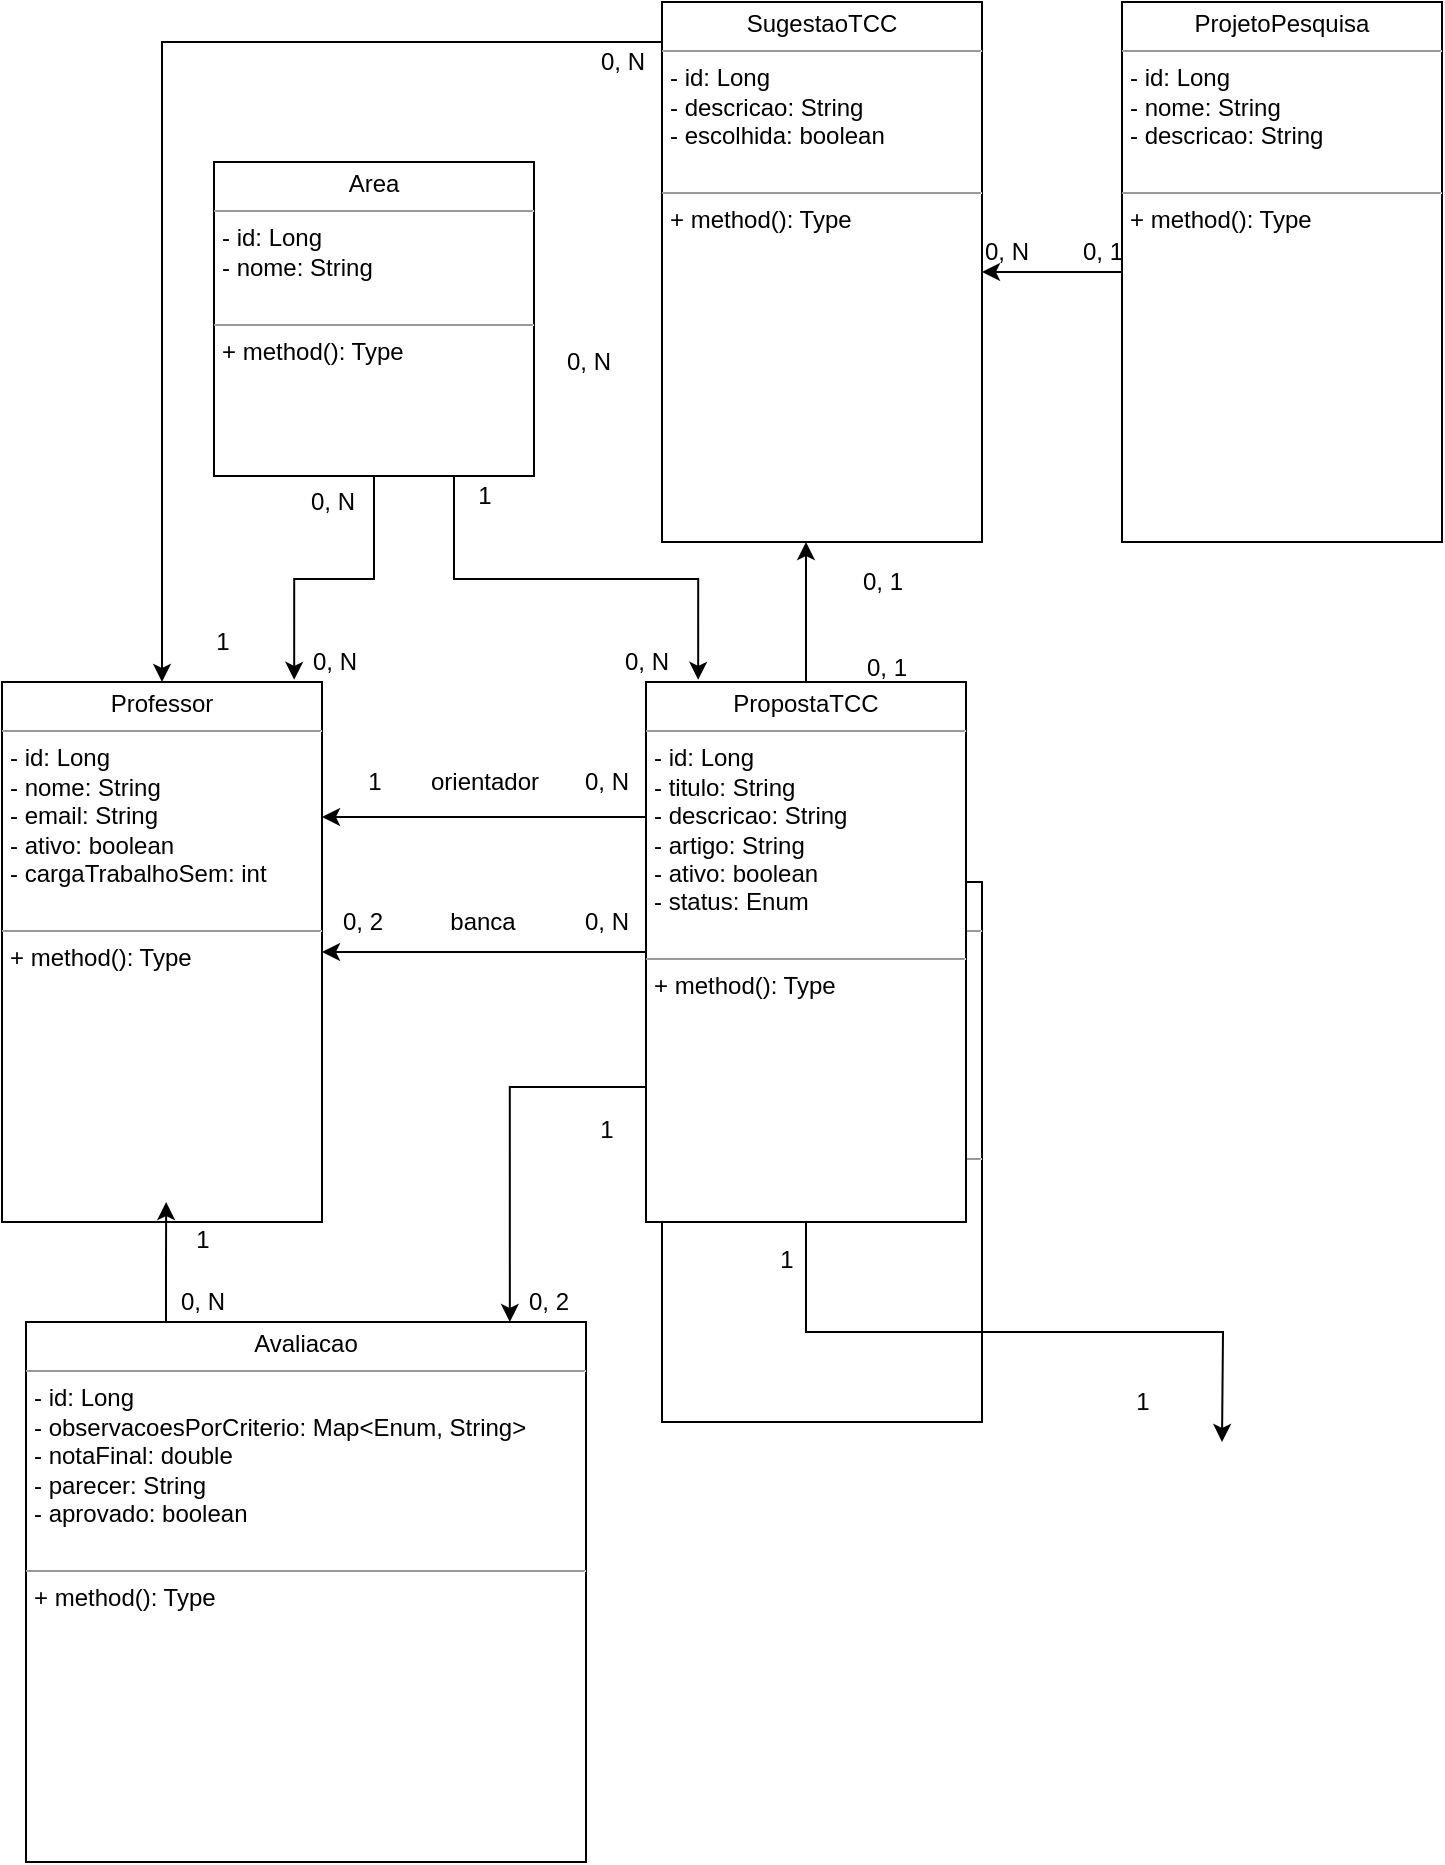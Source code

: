 <mxfile version="12.2.9" type="device" pages="1"><diagram id="xP8cqQ-v65HICrLmRcV2" name="Page-1"><mxGraphModel dx="868" dy="456" grid="1" gridSize="10" guides="1" tooltips="1" connect="1" arrows="1" fold="1" page="1" pageScale="1" pageWidth="827" pageHeight="1169" math="0" shadow="0"><root><mxCell id="0"/><mxCell id="1" parent="0"/><mxCell id="y6tKAAp8foEIF_n9FV1p-14" value="&lt;p style=&quot;margin: 0px ; margin-top: 4px ; text-align: center&quot;&gt;Aluno&lt;/p&gt;&lt;hr size=&quot;1&quot;&gt;&lt;p style=&quot;margin: 0px ; margin-left: 4px&quot;&gt;- id: Long&lt;/p&gt;&lt;p style=&quot;margin: 0px ; margin-left: 4px&quot;&gt;- nome: String&lt;/p&gt;&lt;p style=&quot;margin: 0px ; margin-left: 4px&quot;&gt;- email: String&lt;/p&gt;&lt;p style=&quot;margin: 0px ; margin-left: 4px&quot;&gt;- ativo: boolean&lt;/p&gt;&lt;p style=&quot;margin: 0px ; margin-left: 4px&quot;&gt;- matricula: String&lt;/p&gt;&lt;p style=&quot;margin: 0px ; margin-left: 4px&quot;&gt;- telefone: String&lt;br&gt;&lt;/p&gt;&lt;p style=&quot;margin: 0px ; margin-left: 4px&quot;&gt;&lt;br&gt;&lt;/p&gt;&lt;hr size=&quot;1&quot;&gt;&lt;p style=&quot;margin: 0px ; margin-left: 4px&quot;&gt;+ method(): Type&lt;/p&gt;" style="verticalAlign=top;align=left;overflow=fill;fontSize=12;fontFamily=Helvetica;html=1;" vertex="1" parent="1"><mxGeometry x="450" y="460" width="160" height="270" as="geometry"/></mxCell><mxCell id="y6tKAAp8foEIF_n9FV1p-21" value="&lt;p style=&quot;margin: 0px ; margin-top: 4px ; text-align: center&quot;&gt;Professor&lt;/p&gt;&lt;hr size=&quot;1&quot;&gt;&lt;p style=&quot;margin: 0px ; margin-left: 4px&quot;&gt;- id: Long&lt;/p&gt;&lt;p style=&quot;margin: 0px ; margin-left: 4px&quot;&gt;- nome: String&lt;/p&gt;&lt;p style=&quot;margin: 0px ; margin-left: 4px&quot;&gt;- email: String&lt;/p&gt;&lt;p style=&quot;margin: 0px ; margin-left: 4px&quot;&gt;- ativo: boolean&lt;/p&gt;&lt;p style=&quot;margin: 0px ; margin-left: 4px&quot;&gt;- cargaTrabalhoSem: int&lt;/p&gt;&lt;p style=&quot;margin: 0px ; margin-left: 4px&quot;&gt;&lt;br&gt;&lt;/p&gt;&lt;hr size=&quot;1&quot;&gt;&lt;p style=&quot;margin: 0px ; margin-left: 4px&quot;&gt;+ method(): Type&lt;/p&gt;" style="verticalAlign=top;align=left;overflow=fill;fontSize=12;fontFamily=Helvetica;html=1;" vertex="1" parent="1"><mxGeometry x="120" y="360" width="160" height="270" as="geometry"/></mxCell><mxCell id="y6tKAAp8foEIF_n9FV1p-58" style="edgeStyle=orthogonalEdgeStyle;rounded=0;orthogonalLoop=1;jettySize=auto;html=1;exitX=0.5;exitY=1;exitDx=0;exitDy=0;entryX=0.913;entryY=-0.004;entryDx=0;entryDy=0;entryPerimeter=0;" edge="1" parent="1" source="y6tKAAp8foEIF_n9FV1p-22" target="y6tKAAp8foEIF_n9FV1p-21"><mxGeometry relative="1" as="geometry"/></mxCell><mxCell id="y6tKAAp8foEIF_n9FV1p-61" style="edgeStyle=orthogonalEdgeStyle;rounded=0;orthogonalLoop=1;jettySize=auto;html=1;exitX=0.75;exitY=1;exitDx=0;exitDy=0;entryX=0.163;entryY=-0.004;entryDx=0;entryDy=0;entryPerimeter=0;" edge="1" parent="1" source="y6tKAAp8foEIF_n9FV1p-22" target="y6tKAAp8foEIF_n9FV1p-26"><mxGeometry relative="1" as="geometry"/></mxCell><mxCell id="y6tKAAp8foEIF_n9FV1p-22" value="&lt;p style=&quot;margin: 0px ; margin-top: 4px ; text-align: center&quot;&gt;Area&lt;/p&gt;&lt;hr size=&quot;1&quot;&gt;&lt;p style=&quot;margin: 0px ; margin-left: 4px&quot;&gt;- id: Long&lt;/p&gt;&lt;p style=&quot;margin: 0px ; margin-left: 4px&quot;&gt;- nome: String&lt;/p&gt;&lt;p style=&quot;margin: 0px ; margin-left: 4px&quot;&gt;&lt;br&gt;&lt;/p&gt;&lt;hr size=&quot;1&quot;&gt;&lt;p style=&quot;margin: 0px ; margin-left: 4px&quot;&gt;+ method(): Type&lt;/p&gt;" style="verticalAlign=top;align=left;overflow=fill;fontSize=12;fontFamily=Helvetica;html=1;" vertex="1" parent="1"><mxGeometry x="226" y="100" width="160" height="157" as="geometry"/></mxCell><mxCell id="y6tKAAp8foEIF_n9FV1p-52" style="edgeStyle=orthogonalEdgeStyle;rounded=0;orthogonalLoop=1;jettySize=auto;html=1;exitX=0;exitY=0.75;exitDx=0;exitDy=0;entryX=0.5;entryY=0;entryDx=0;entryDy=0;" edge="1" parent="1" source="y6tKAAp8foEIF_n9FV1p-23" target="y6tKAAp8foEIF_n9FV1p-21"><mxGeometry relative="1" as="geometry"><Array as="points"><mxPoint x="450" y="40"/><mxPoint x="200" y="40"/></Array></mxGeometry></mxCell><mxCell id="y6tKAAp8foEIF_n9FV1p-23" value="&lt;p style=&quot;margin: 0px ; margin-top: 4px ; text-align: center&quot;&gt;SugestaoTCC&lt;/p&gt;&lt;hr size=&quot;1&quot;&gt;&lt;p style=&quot;margin: 0px ; margin-left: 4px&quot;&gt;- id: Long&lt;/p&gt;&lt;p style=&quot;margin: 0px ; margin-left: 4px&quot;&gt;- descricao: String&lt;/p&gt;&lt;p style=&quot;margin: 0px ; margin-left: 4px&quot;&gt;- escolhida: boolean&lt;/p&gt;&lt;p style=&quot;margin: 0px ; margin-left: 4px&quot;&gt;&lt;br&gt;&lt;/p&gt;&lt;hr size=&quot;1&quot;&gt;&lt;p style=&quot;margin: 0px ; margin-left: 4px&quot;&gt;+ method(): Type&lt;/p&gt;" style="verticalAlign=top;align=left;overflow=fill;fontSize=12;fontFamily=Helvetica;html=1;" vertex="1" parent="1"><mxGeometry x="450" y="20" width="160" height="270" as="geometry"/></mxCell><mxCell id="y6tKAAp8foEIF_n9FV1p-68" style="edgeStyle=orthogonalEdgeStyle;rounded=0;orthogonalLoop=1;jettySize=auto;html=1;exitX=0.25;exitY=0;exitDx=0;exitDy=0;entryX=0.513;entryY=0.963;entryDx=0;entryDy=0;entryPerimeter=0;" edge="1" parent="1" source="y6tKAAp8foEIF_n9FV1p-24" target="y6tKAAp8foEIF_n9FV1p-21"><mxGeometry relative="1" as="geometry"/></mxCell><mxCell id="y6tKAAp8foEIF_n9FV1p-24" value="&lt;p style=&quot;margin: 0px ; margin-top: 4px ; text-align: center&quot;&gt;Avaliacao&lt;/p&gt;&lt;hr size=&quot;1&quot;&gt;&lt;p style=&quot;margin: 0px ; margin-left: 4px&quot;&gt;- id: Long&lt;/p&gt;&lt;p style=&quot;margin: 0px ; margin-left: 4px&quot;&gt;- observacoesPorCriterio: Map&amp;lt;Enum, String&amp;gt;&lt;/p&gt;&lt;p style=&quot;margin: 0px ; margin-left: 4px&quot;&gt;- notaFinal: double&lt;/p&gt;&lt;p style=&quot;margin: 0px ; margin-left: 4px&quot;&gt;- parecer: String&lt;/p&gt;&lt;p style=&quot;margin: 0px ; margin-left: 4px&quot;&gt;- aprovado: boolean&lt;/p&gt;&lt;p style=&quot;margin: 0px ; margin-left: 4px&quot;&gt;&lt;br&gt;&lt;/p&gt;&lt;hr size=&quot;1&quot;&gt;&lt;p style=&quot;margin: 0px ; margin-left: 4px&quot;&gt;+ method(): Type&lt;/p&gt;" style="verticalAlign=top;align=left;overflow=fill;fontSize=12;fontFamily=Helvetica;html=1;" vertex="1" parent="1"><mxGeometry x="132" y="680" width="280" height="270" as="geometry"/></mxCell><mxCell id="y6tKAAp8foEIF_n9FV1p-73" style="edgeStyle=orthogonalEdgeStyle;rounded=0;orthogonalLoop=1;jettySize=auto;html=1;exitX=0;exitY=0.5;exitDx=0;exitDy=0;entryX=1;entryY=0.5;entryDx=0;entryDy=0;" edge="1" parent="1" source="y6tKAAp8foEIF_n9FV1p-25" target="y6tKAAp8foEIF_n9FV1p-23"><mxGeometry relative="1" as="geometry"/></mxCell><mxCell id="y6tKAAp8foEIF_n9FV1p-25" value="&lt;p style=&quot;margin: 0px ; margin-top: 4px ; text-align: center&quot;&gt;ProjetoPesquisa&lt;/p&gt;&lt;hr size=&quot;1&quot;&gt;&lt;p style=&quot;margin: 0px ; margin-left: 4px&quot;&gt;- id: Long&lt;/p&gt;&lt;p style=&quot;margin: 0px ; margin-left: 4px&quot;&gt;- nome: String&lt;/p&gt;&lt;p style=&quot;margin: 0px ; margin-left: 4px&quot;&gt;- descricao: String&lt;br&gt;&lt;/p&gt;&lt;p style=&quot;margin: 0px ; margin-left: 4px&quot;&gt;&lt;br&gt;&lt;/p&gt;&lt;hr size=&quot;1&quot;&gt;&lt;p style=&quot;margin: 0px ; margin-left: 4px&quot;&gt;+ method(): Type&lt;/p&gt;" style="verticalAlign=top;align=left;overflow=fill;fontSize=12;fontFamily=Helvetica;html=1;" vertex="1" parent="1"><mxGeometry x="680" y="20" width="160" height="270" as="geometry"/></mxCell><mxCell id="y6tKAAp8foEIF_n9FV1p-41" style="edgeStyle=orthogonalEdgeStyle;rounded=0;orthogonalLoop=1;jettySize=auto;html=1;exitX=0.5;exitY=1;exitDx=0;exitDy=0;" edge="1" parent="1" source="y6tKAAp8foEIF_n9FV1p-26"><mxGeometry relative="1" as="geometry"><mxPoint x="730" y="740" as="targetPoint"/></mxGeometry></mxCell><mxCell id="y6tKAAp8foEIF_n9FV1p-44" style="edgeStyle=orthogonalEdgeStyle;rounded=0;orthogonalLoop=1;jettySize=auto;html=1;exitX=0;exitY=0.25;exitDx=0;exitDy=0;entryX=1;entryY=0.25;entryDx=0;entryDy=0;" edge="1" parent="1" source="y6tKAAp8foEIF_n9FV1p-26" target="y6tKAAp8foEIF_n9FV1p-21"><mxGeometry relative="1" as="geometry"/></mxCell><mxCell id="y6tKAAp8foEIF_n9FV1p-48" style="edgeStyle=orthogonalEdgeStyle;rounded=0;orthogonalLoop=1;jettySize=auto;html=1;exitX=0;exitY=0.5;exitDx=0;exitDy=0;entryX=1;entryY=0.5;entryDx=0;entryDy=0;" edge="1" parent="1" source="y6tKAAp8foEIF_n9FV1p-26" target="y6tKAAp8foEIF_n9FV1p-21"><mxGeometry relative="1" as="geometry"/></mxCell><mxCell id="y6tKAAp8foEIF_n9FV1p-55" style="edgeStyle=orthogonalEdgeStyle;rounded=0;orthogonalLoop=1;jettySize=auto;html=1;exitX=0.5;exitY=0;exitDx=0;exitDy=0;entryX=0.45;entryY=1;entryDx=0;entryDy=0;entryPerimeter=0;" edge="1" parent="1" source="y6tKAAp8foEIF_n9FV1p-26" target="y6tKAAp8foEIF_n9FV1p-23"><mxGeometry relative="1" as="geometry"/></mxCell><mxCell id="y6tKAAp8foEIF_n9FV1p-65" style="edgeStyle=orthogonalEdgeStyle;rounded=0;orthogonalLoop=1;jettySize=auto;html=1;exitX=0;exitY=0.75;exitDx=0;exitDy=0;entryX=0.864;entryY=0;entryDx=0;entryDy=0;entryPerimeter=0;" edge="1" parent="1" source="y6tKAAp8foEIF_n9FV1p-26" target="y6tKAAp8foEIF_n9FV1p-24"><mxGeometry relative="1" as="geometry"/></mxCell><mxCell id="y6tKAAp8foEIF_n9FV1p-26" value="&lt;p style=&quot;margin: 0px ; margin-top: 4px ; text-align: center&quot;&gt;PropostaTCC&lt;/p&gt;&lt;hr size=&quot;1&quot;&gt;&lt;p style=&quot;margin: 0px ; margin-left: 4px&quot;&gt;- id: Long&lt;/p&gt;&lt;p style=&quot;margin: 0px ; margin-left: 4px&quot;&gt;- titulo: String&lt;/p&gt;&lt;p style=&quot;margin: 0px ; margin-left: 4px&quot;&gt;- descricao: String&lt;/p&gt;&lt;p style=&quot;margin: 0px ; margin-left: 4px&quot;&gt;- artigo: String&lt;/p&gt;&lt;p style=&quot;margin: 0px ; margin-left: 4px&quot;&gt;- ativo: boolean&lt;br&gt;&lt;/p&gt;&lt;p style=&quot;margin: 0px ; margin-left: 4px&quot;&gt;- status: Enum&lt;br&gt;&lt;/p&gt;&lt;p style=&quot;margin: 0px ; margin-left: 4px&quot;&gt;&lt;br&gt;&lt;/p&gt;&lt;hr size=&quot;1&quot;&gt;&lt;p style=&quot;margin: 0px ; margin-left: 4px&quot;&gt;+ method(): Type&lt;/p&gt;" style="verticalAlign=top;align=left;overflow=fill;fontSize=12;fontFamily=Helvetica;html=1;" vertex="1" parent="1"><mxGeometry x="442" y="360" width="160" height="270" as="geometry"/></mxCell><mxCell id="y6tKAAp8foEIF_n9FV1p-42" value="1" style="text;html=1;align=center;verticalAlign=middle;resizable=0;points=[];;autosize=1;" vertex="1" parent="1"><mxGeometry x="502" y="639" width="20" height="20" as="geometry"/></mxCell><mxCell id="y6tKAAp8foEIF_n9FV1p-43" value="1" style="text;html=1;align=center;verticalAlign=middle;resizable=0;points=[];;autosize=1;" vertex="1" parent="1"><mxGeometry x="680" y="710" width="20" height="20" as="geometry"/></mxCell><mxCell id="y6tKAAp8foEIF_n9FV1p-45" value="orientador" style="text;html=1;align=center;verticalAlign=middle;resizable=0;points=[];;autosize=1;" vertex="1" parent="1"><mxGeometry x="326" y="400" width="70" height="20" as="geometry"/></mxCell><mxCell id="y6tKAAp8foEIF_n9FV1p-46" value="1" style="text;html=1;align=center;verticalAlign=middle;resizable=0;points=[];;autosize=1;" vertex="1" parent="1"><mxGeometry x="296" y="400" width="20" height="20" as="geometry"/></mxCell><mxCell id="y6tKAAp8foEIF_n9FV1p-47" value="0, N" style="text;html=1;align=center;verticalAlign=middle;resizable=0;points=[];;autosize=1;" vertex="1" parent="1"><mxGeometry x="402" y="400" width="40" height="20" as="geometry"/></mxCell><mxCell id="y6tKAAp8foEIF_n9FV1p-49" value="banca" style="text;html=1;align=center;verticalAlign=middle;resizable=0;points=[];;autosize=1;" vertex="1" parent="1"><mxGeometry x="335" y="470" width="50" height="20" as="geometry"/></mxCell><mxCell id="y6tKAAp8foEIF_n9FV1p-50" value="0, 2" style="text;html=1;align=center;verticalAlign=middle;resizable=0;points=[];;autosize=1;" vertex="1" parent="1"><mxGeometry x="280" y="470" width="40" height="20" as="geometry"/></mxCell><mxCell id="y6tKAAp8foEIF_n9FV1p-51" value="0, N" style="text;html=1;align=center;verticalAlign=middle;resizable=0;points=[];;autosize=1;" vertex="1" parent="1"><mxGeometry x="402" y="470" width="40" height="20" as="geometry"/></mxCell><mxCell id="y6tKAAp8foEIF_n9FV1p-53" value="0, N" style="text;html=1;align=center;verticalAlign=middle;resizable=0;points=[];;autosize=1;" vertex="1" parent="1"><mxGeometry x="393" y="190" width="40" height="20" as="geometry"/></mxCell><mxCell id="y6tKAAp8foEIF_n9FV1p-54" value="1" style="text;html=1;align=center;verticalAlign=middle;resizable=0;points=[];;autosize=1;" vertex="1" parent="1"><mxGeometry x="220" y="330" width="20" height="20" as="geometry"/></mxCell><mxCell id="y6tKAAp8foEIF_n9FV1p-56" value="0, 1" style="text;html=1;align=center;verticalAlign=middle;resizable=0;points=[];;autosize=1;" vertex="1" parent="1"><mxGeometry x="542" y="343" width="40" height="20" as="geometry"/></mxCell><mxCell id="y6tKAAp8foEIF_n9FV1p-57" value="0, 1" style="text;html=1;align=center;verticalAlign=middle;resizable=0;points=[];;autosize=1;" vertex="1" parent="1"><mxGeometry x="540" y="300" width="40" height="20" as="geometry"/></mxCell><mxCell id="y6tKAAp8foEIF_n9FV1p-59" value="0, N" style="text;html=1;align=center;verticalAlign=middle;resizable=0;points=[];;autosize=1;" vertex="1" parent="1"><mxGeometry x="265" y="260" width="40" height="20" as="geometry"/></mxCell><mxCell id="y6tKAAp8foEIF_n9FV1p-60" value="0, N" style="text;html=1;align=center;verticalAlign=middle;resizable=0;points=[];;autosize=1;" vertex="1" parent="1"><mxGeometry x="266" y="340" width="40" height="20" as="geometry"/></mxCell><mxCell id="y6tKAAp8foEIF_n9FV1p-62" value="1" style="text;html=1;align=center;verticalAlign=middle;resizable=0;points=[];;autosize=1;" vertex="1" parent="1"><mxGeometry x="351" y="257" width="20" height="20" as="geometry"/></mxCell><mxCell id="y6tKAAp8foEIF_n9FV1p-63" value="0, N" style="text;html=1;align=center;verticalAlign=middle;resizable=0;points=[];;autosize=1;" vertex="1" parent="1"><mxGeometry x="422" y="340" width="40" height="20" as="geometry"/></mxCell><mxCell id="y6tKAAp8foEIF_n9FV1p-66" value="0, 2" style="text;html=1;align=center;verticalAlign=middle;resizable=0;points=[];;autosize=1;" vertex="1" parent="1"><mxGeometry x="373" y="660" width="40" height="20" as="geometry"/></mxCell><mxCell id="y6tKAAp8foEIF_n9FV1p-67" value="1" style="text;html=1;align=center;verticalAlign=middle;resizable=0;points=[];;autosize=1;" vertex="1" parent="1"><mxGeometry x="412" y="574" width="20" height="20" as="geometry"/></mxCell><mxCell id="y6tKAAp8foEIF_n9FV1p-69" style="edgeStyle=orthogonalEdgeStyle;rounded=0;orthogonalLoop=1;jettySize=auto;html=1;exitX=0.5;exitY=1;exitDx=0;exitDy=0;" edge="1" parent="1" source="y6tKAAp8foEIF_n9FV1p-21" target="y6tKAAp8foEIF_n9FV1p-21"><mxGeometry relative="1" as="geometry"/></mxCell><mxCell id="y6tKAAp8foEIF_n9FV1p-70" value="1" style="text;html=1;align=center;verticalAlign=middle;resizable=0;points=[];;autosize=1;" vertex="1" parent="1"><mxGeometry x="210" y="629" width="20" height="20" as="geometry"/></mxCell><mxCell id="y6tKAAp8foEIF_n9FV1p-71" value="0, N" style="text;html=1;align=center;verticalAlign=middle;resizable=0;points=[];;autosize=1;" vertex="1" parent="1"><mxGeometry x="200" y="660" width="40" height="20" as="geometry"/></mxCell><mxCell id="y6tKAAp8foEIF_n9FV1p-74" value="0, 1" style="text;html=1;align=center;verticalAlign=middle;resizable=0;points=[];;autosize=1;" vertex="1" parent="1"><mxGeometry x="650" y="135" width="40" height="20" as="geometry"/></mxCell><mxCell id="y6tKAAp8foEIF_n9FV1p-75" value="0, N" style="text;html=1;align=center;verticalAlign=middle;resizable=0;points=[];;autosize=1;" vertex="1" parent="1"><mxGeometry x="602" y="135" width="40" height="20" as="geometry"/></mxCell><mxCell id="y6tKAAp8foEIF_n9FV1p-76" value="0, N" style="text;html=1;align=center;verticalAlign=middle;resizable=0;points=[];;autosize=1;" vertex="1" parent="1"><mxGeometry x="410" y="40" width="40" height="20" as="geometry"/></mxCell></root></mxGraphModel></diagram></mxfile>